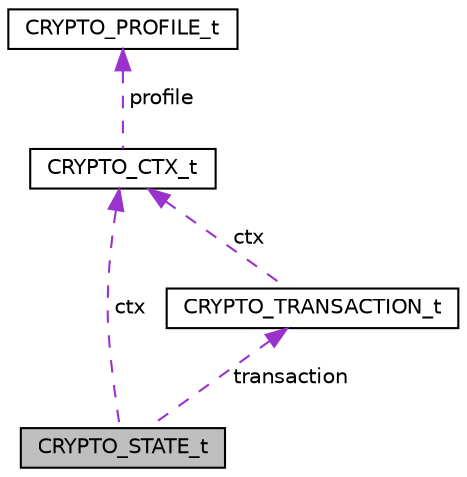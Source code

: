 digraph "CRYPTO_STATE_t"
{
 // INTERACTIVE_SVG=YES
 // LATEX_PDF_SIZE
  bgcolor="transparent";
  edge [fontname="Helvetica",fontsize="10",labelfontname="Helvetica",labelfontsize="10"];
  node [fontname="Helvetica",fontsize="10",shape=record];
  Node1 [label="CRYPTO_STATE_t",height=0.2,width=0.4,color="black", fillcolor="grey75", style="filled", fontcolor="black",tooltip=" "];
  Node2 -> Node1 [dir="back",color="darkorchid3",fontsize="10",style="dashed",label=" transaction" ,fontname="Helvetica"];
  Node2 [label="CRYPTO_TRANSACTION_t",height=0.2,width=0.4,color="black",URL="$struct_c_r_y_p_t_o___t_r_a_n_s_a_c_t_i_o_n__t.html",tooltip=" "];
  Node3 -> Node2 [dir="back",color="darkorchid3",fontsize="10",style="dashed",label=" ctx" ,fontname="Helvetica"];
  Node3 [label="CRYPTO_CTX_t",height=0.2,width=0.4,color="black",URL="$struct_c_r_y_p_t_o___c_t_x__t.html",tooltip=" "];
  Node4 -> Node3 [dir="back",color="darkorchid3",fontsize="10",style="dashed",label=" profile" ,fontname="Helvetica"];
  Node4 [label="CRYPTO_PROFILE_t",height=0.2,width=0.4,color="black",URL="$struct_c_r_y_p_t_o___p_r_o_f_i_l_e__t.html",tooltip=" "];
  Node3 -> Node1 [dir="back",color="darkorchid3",fontsize="10",style="dashed",label=" ctx" ,fontname="Helvetica"];
}
